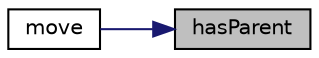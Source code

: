 digraph "hasParent"
{
 // LATEX_PDF_SIZE
  edge [fontname="Helvetica",fontsize="10",labelfontname="Helvetica",labelfontsize="10"];
  node [fontname="Helvetica",fontsize="10",shape=record];
  rankdir="RL";
  Node1 [label="hasParent",height=0.2,width=0.4,color="black", fillcolor="grey75", style="filled", fontcolor="black",tooltip="Does this axis have a parent."];
  Node1 -> Node2 [dir="back",color="midnightblue",fontsize="10",style="solid",fontname="Helvetica"];
  Node2 [label="move",height=0.2,width=0.4,color="black", fillcolor="white", style="filled",URL="$classpFlow_1_1multiRotatingAxis.html#a5e4200ebd4752215e4dfbc46eac943b9",tooltip="Move the end points of the axis."];
}
